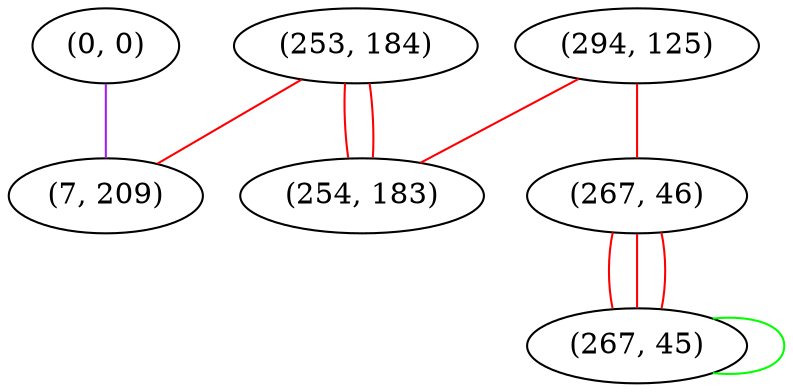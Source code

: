 graph "" {
"(0, 0)";
"(253, 184)";
"(294, 125)";
"(254, 183)";
"(267, 46)";
"(7, 209)";
"(267, 45)";
"(0, 0)" -- "(7, 209)"  [color=purple, key=0, weight=4];
"(253, 184)" -- "(254, 183)"  [color=red, key=0, weight=1];
"(253, 184)" -- "(254, 183)"  [color=red, key=1, weight=1];
"(253, 184)" -- "(7, 209)"  [color=red, key=0, weight=1];
"(294, 125)" -- "(254, 183)"  [color=red, key=0, weight=1];
"(294, 125)" -- "(267, 46)"  [color=red, key=0, weight=1];
"(267, 46)" -- "(267, 45)"  [color=red, key=0, weight=1];
"(267, 46)" -- "(267, 45)"  [color=red, key=1, weight=1];
"(267, 46)" -- "(267, 45)"  [color=red, key=2, weight=1];
"(267, 45)" -- "(267, 45)"  [color=green, key=0, weight=2];
}
